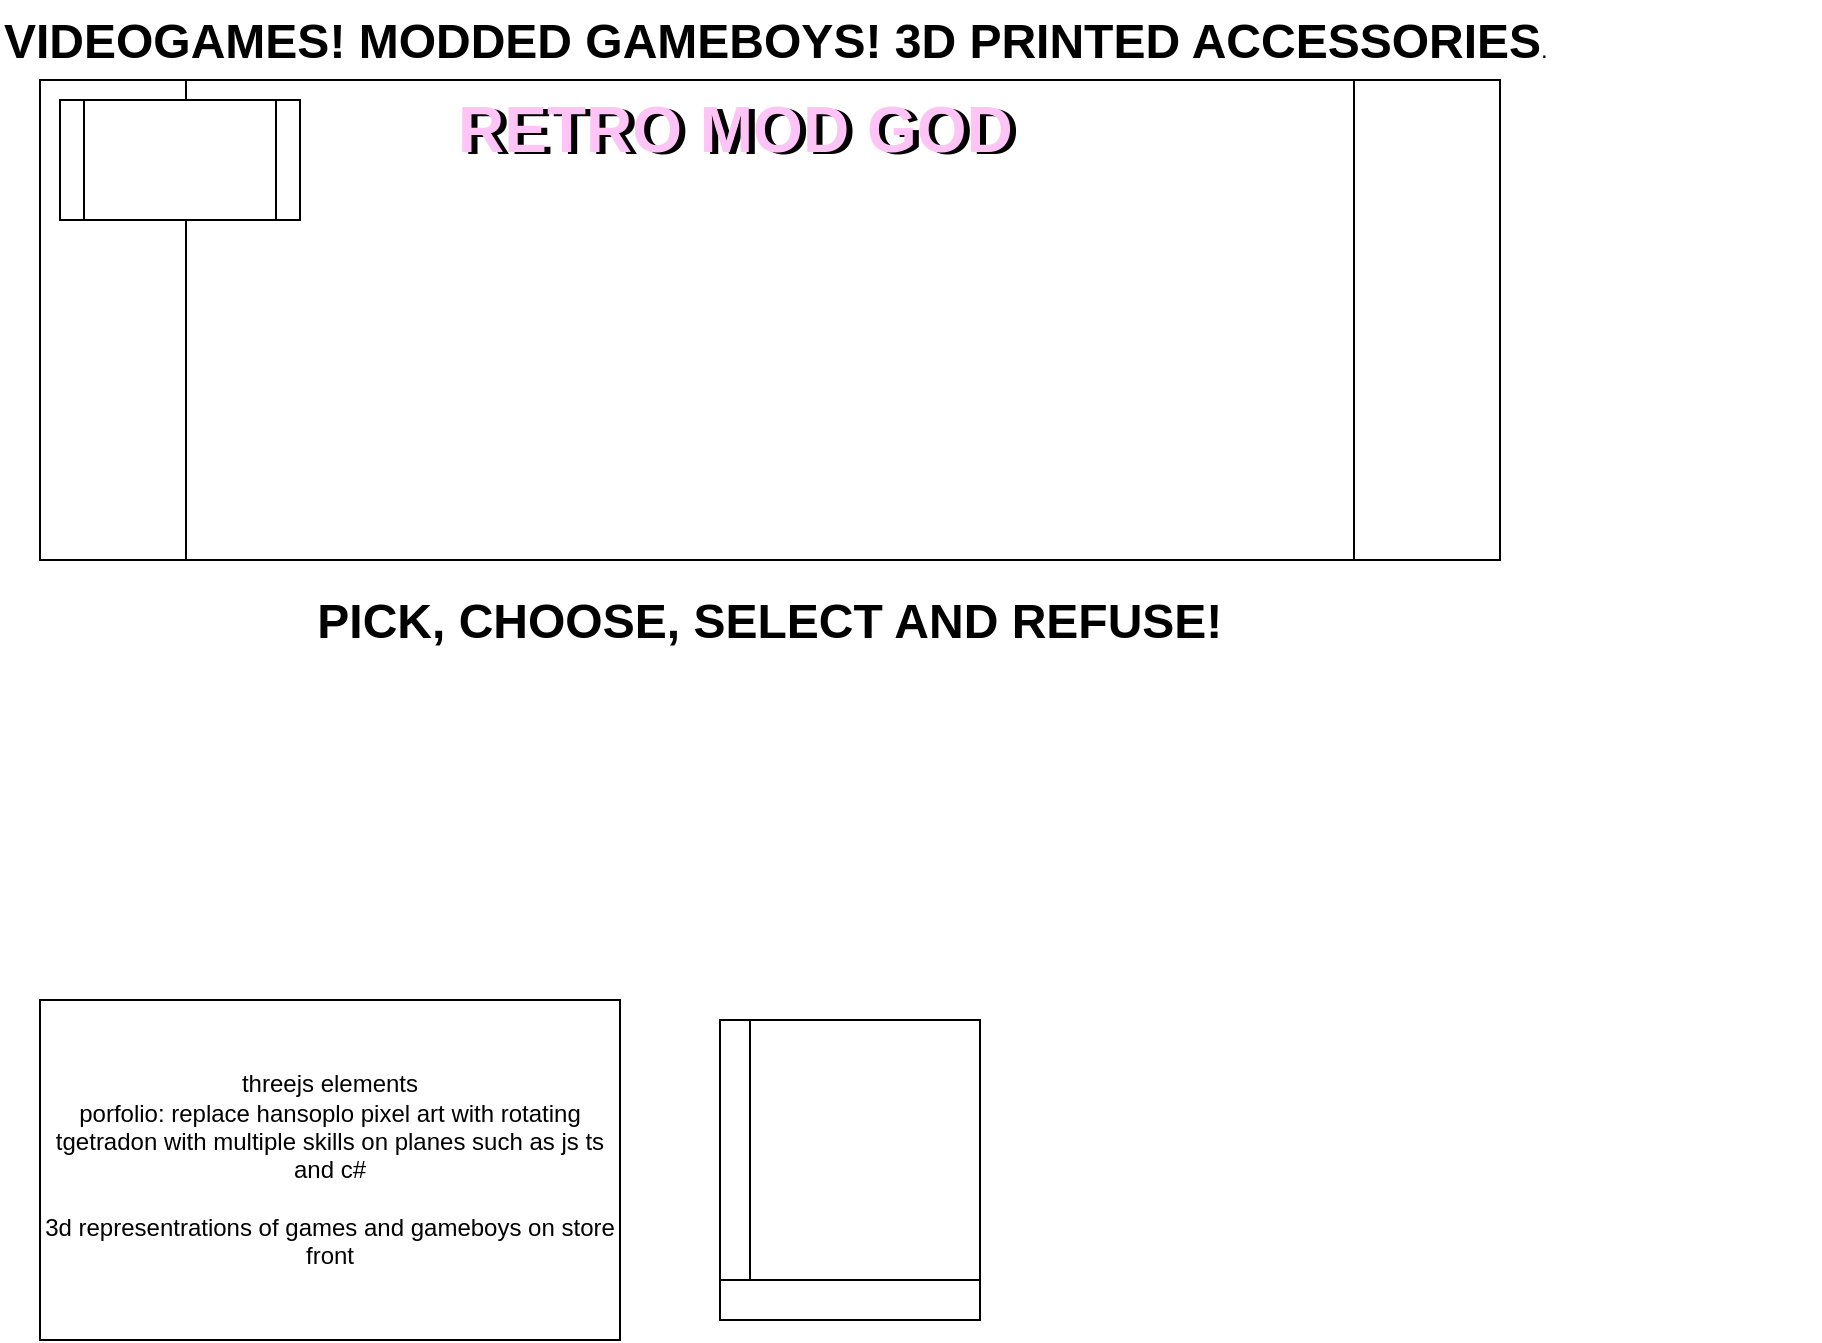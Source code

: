 <mxfile version="26.0.6">
  <diagram name="Page-1" id="0FqAyG7qyWvGr8D5NbYA">
    <mxGraphModel dx="924" dy="556" grid="1" gridSize="10" guides="1" tooltips="1" connect="1" arrows="1" fold="1" page="1" pageScale="1" pageWidth="850" pageHeight="1100" math="0" shadow="0">
      <root>
        <mxCell id="0" />
        <mxCell id="1" parent="0" />
        <mxCell id="s3SAf-UdSn6TOK4YolAB-1" value="" style="shape=process;whiteSpace=wrap;html=1;backgroundOutline=1;" parent="1" vertex="1">
          <mxGeometry x="70" y="70" width="730" height="240" as="geometry" />
        </mxCell>
        <mxCell id="s3SAf-UdSn6TOK4YolAB-2" value="&lt;h1 style=&quot;text-align: center; margin-top: 0px;&quot;&gt;VIDEOGAMES! MODDED GAMEBOYS! 3D PRINTED ACCESSORIES&lt;span style=&quot;background-color: transparent; color: light-dark(rgb(0, 0, 0), rgb(255, 255, 255)); font-size: 12px; font-weight: normal; text-align: left;&quot;&gt;.&lt;/span&gt;&lt;/h1&gt;" style="text;html=1;whiteSpace=wrap;overflow=hidden;rounded=0;" parent="1" vertex="1">
          <mxGeometry x="50" y="30" width="790" height="120" as="geometry" />
        </mxCell>
        <mxCell id="s3SAf-UdSn6TOK4YolAB-3" value="&lt;h1 style=&quot;text-align: center; margin-top: 0px;&quot;&gt;&amp;nbsp;PICK, CHOOSE, SELECT AND REFUSE!&lt;/h1&gt;" style="text;html=1;whiteSpace=wrap;overflow=hidden;rounded=0;" parent="1" vertex="1">
          <mxGeometry x="200" y="320" width="680" height="120" as="geometry" />
        </mxCell>
        <mxCell id="s3SAf-UdSn6TOK4YolAB-4" value="" style="shape=process;whiteSpace=wrap;html=1;backgroundOutline=1;" parent="1" vertex="1">
          <mxGeometry x="80" y="80" width="120" height="60" as="geometry" />
        </mxCell>
        <mxCell id="s3SAf-UdSn6TOK4YolAB-5" value="&lt;h1 style=&quot;text-align: center; margin-top: 0px;&quot;&gt;&lt;font style=&quot;font-size: 32px;&quot;&gt;RETRO MOD GOD&lt;/font&gt;&lt;/h1&gt;" style="text;html=1;whiteSpace=wrap;overflow=hidden;rounded=0;" parent="1" vertex="1">
          <mxGeometry x="280" y="70" width="680" height="120" as="geometry" />
        </mxCell>
        <mxCell id="s3SAf-UdSn6TOK4YolAB-6" value="&lt;h1 style=&quot;text-align: center; margin-top: 0px;&quot;&gt;&lt;font style=&quot;font-size: 32px; color: rgb(255, 196, 246);&quot;&gt;RETRO MOD GOD&lt;/font&gt;&lt;/h1&gt;" style="text;html=1;whiteSpace=wrap;overflow=hidden;rounded=0;" parent="1" vertex="1">
          <mxGeometry x="277" y="69" width="680" height="120" as="geometry" />
        </mxCell>
        <mxCell id="kUoyLtrpSKkgsi-hgrao-1" value="threejs elements&lt;div&gt;porfolio: replace hansoplo pixel art with rotating tgetradon with multiple skills on planes such as js ts and c#&lt;/div&gt;&lt;div&gt;&lt;br&gt;&lt;/div&gt;&lt;div&gt;3d representrations of games and gameboys on store front&lt;/div&gt;" style="rounded=0;whiteSpace=wrap;html=1;" parent="1" vertex="1">
          <mxGeometry x="70" y="530" width="290" height="170" as="geometry" />
        </mxCell>
        <mxCell id="-HDXUuPS-Vxp154dQ28b-1" value="" style="rounded=0;whiteSpace=wrap;html=1;" vertex="1" parent="1">
          <mxGeometry x="410" y="540" width="30" height="150" as="geometry" />
        </mxCell>
        <mxCell id="-HDXUuPS-Vxp154dQ28b-2" value="" style="rounded=0;whiteSpace=wrap;html=1;" vertex="1" parent="1">
          <mxGeometry x="425" y="540" width="115" height="150" as="geometry" />
        </mxCell>
        <mxCell id="-HDXUuPS-Vxp154dQ28b-3" value="" style="rounded=0;whiteSpace=wrap;html=1;" vertex="1" parent="1">
          <mxGeometry x="410" y="670" width="130" height="20" as="geometry" />
        </mxCell>
      </root>
    </mxGraphModel>
  </diagram>
</mxfile>
